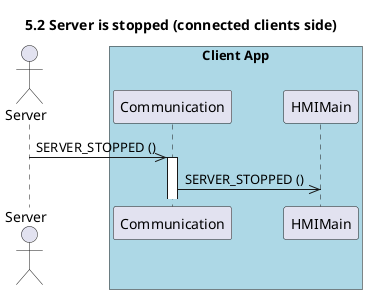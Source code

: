 @startuml 5.2 Server is stopped (connected clients side)
title 5.2 Server is stopped (connected clients side)

actor Server as server

box "Client App" #LightBlue
    participant Communication as com
    participant HMIMain as hmi
end box

server ->> com : SERVER_STOPPED ()

activate com
com ->> hmi : SERVER_STOPPED ()

@enduml